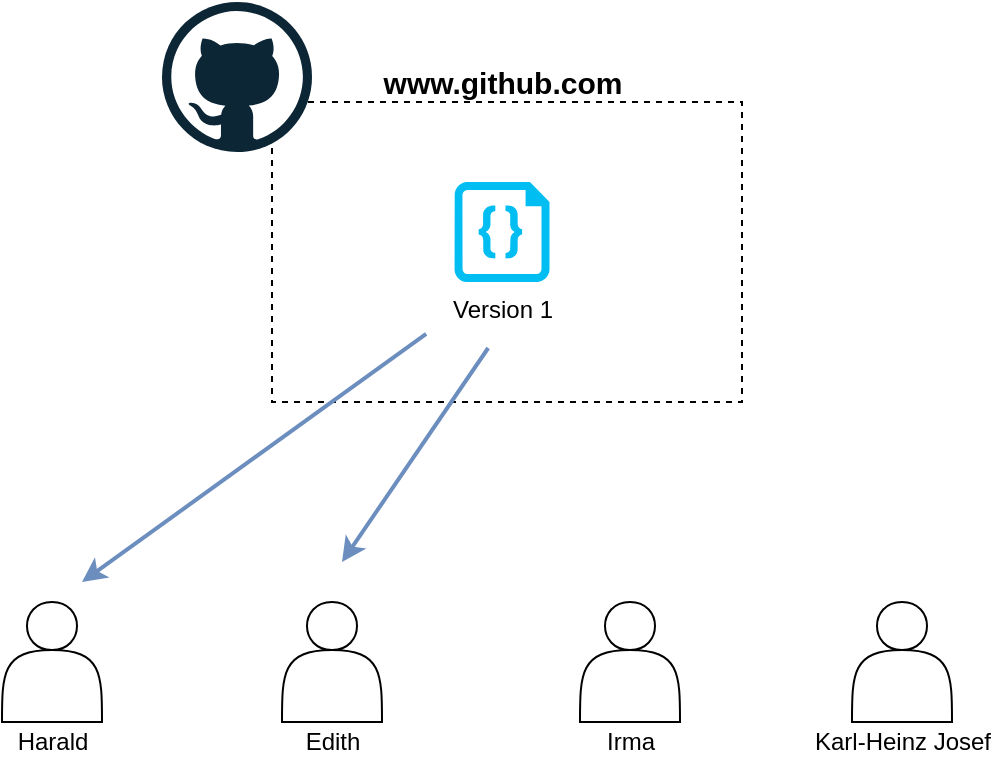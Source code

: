<mxfile version="13.9.9" type="device"><diagram id="mLELTkrEshZycUNj00M1" name="Seite-1"><mxGraphModel dx="1086" dy="966" grid="1" gridSize="10" guides="1" tooltips="1" connect="1" arrows="1" fold="1" page="1" pageScale="1" pageWidth="827" pageHeight="1169" math="0" shadow="0"><root><mxCell id="0"/><mxCell id="1" parent="0"/><mxCell id="-d9JRJhbnOVixZgjBbmk-2" value="" style="rounded=0;whiteSpace=wrap;html=1;dashed=1;fillColor=none;" parent="1" vertex="1"><mxGeometry x="245" y="130" width="235" height="150" as="geometry"/></mxCell><mxCell id="D0kMnF_bHYAbsYn5BUN5-1" value="" style="shape=actor;whiteSpace=wrap;html=1;" parent="1" vertex="1"><mxGeometry x="110" y="380" width="50" height="60" as="geometry"/></mxCell><mxCell id="D0kMnF_bHYAbsYn5BUN5-2" value="" style="shape=actor;whiteSpace=wrap;html=1;" parent="1" vertex="1"><mxGeometry x="535" y="380" width="50" height="60" as="geometry"/></mxCell><mxCell id="D0kMnF_bHYAbsYn5BUN5-3" value="" style="shape=actor;whiteSpace=wrap;html=1;" parent="1" vertex="1"><mxGeometry x="399" y="380" width="50" height="60" as="geometry"/></mxCell><mxCell id="D0kMnF_bHYAbsYn5BUN5-4" value="" style="shape=actor;whiteSpace=wrap;html=1;" parent="1" vertex="1"><mxGeometry x="250" y="380" width="50" height="60" as="geometry"/></mxCell><mxCell id="D0kMnF_bHYAbsYn5BUN5-5" value="Harald" style="text;html=1;align=center;verticalAlign=middle;resizable=0;points=[];autosize=1;" parent="1" vertex="1"><mxGeometry x="110" y="440" width="50" height="20" as="geometry"/></mxCell><mxCell id="D0kMnF_bHYAbsYn5BUN5-6" value="Karl-Heinz Josef" style="text;html=1;align=center;verticalAlign=middle;resizable=0;points=[];autosize=1;" parent="1" vertex="1"><mxGeometry x="510" y="440" width="100" height="20" as="geometry"/></mxCell><mxCell id="D0kMnF_bHYAbsYn5BUN5-7" value="Irma" style="text;html=1;align=center;verticalAlign=middle;resizable=0;points=[];autosize=1;" parent="1" vertex="1"><mxGeometry x="404" y="440" width="40" height="20" as="geometry"/></mxCell><mxCell id="D0kMnF_bHYAbsYn5BUN5-8" value="Edith" style="text;html=1;align=center;verticalAlign=middle;resizable=0;points=[];autosize=1;" parent="1" vertex="1"><mxGeometry x="255" y="440" width="40" height="20" as="geometry"/></mxCell><mxCell id="D0kMnF_bHYAbsYn5BUN5-9" value="Version 1" style="verticalLabelPosition=bottom;html=1;verticalAlign=top;align=center;strokeColor=none;fillColor=#00BEF2;shape=mxgraph.azure.code_file;pointerEvents=1;" parent="1" vertex="1"><mxGeometry x="336.25" y="170" width="47.5" height="50" as="geometry"/></mxCell><mxCell id="-d9JRJhbnOVixZgjBbmk-1" value="" style="dashed=0;outlineConnect=0;html=1;align=center;labelPosition=center;verticalLabelPosition=bottom;verticalAlign=top;shape=mxgraph.weblogos.github;strokeColor=#F19C99;fillColor=#82B366;" parent="1" vertex="1"><mxGeometry x="190" y="80" width="75" height="75" as="geometry"/></mxCell><mxCell id="-d9JRJhbnOVixZgjBbmk-3" value="www.github.com" style="text;html=1;align=center;verticalAlign=middle;resizable=0;points=[];autosize=1;fontStyle=1;fontSize=15;" parent="1" vertex="1"><mxGeometry x="295" y="110" width="130" height="20" as="geometry"/></mxCell><mxCell id="86C9hecTReBltbYcII5Q-1" value="" style="endArrow=classic;html=1;strokeWidth=2;fillColor=#dae8fc;strokeColor=#6c8ebf;exitX=0.328;exitY=0.773;exitDx=0;exitDy=0;exitPerimeter=0;" edge="1" parent="1" source="-d9JRJhbnOVixZgjBbmk-2"><mxGeometry width="50" height="50" relative="1" as="geometry"><mxPoint x="390" y="520" as="sourcePoint"/><mxPoint x="150" y="370" as="targetPoint"/></mxGeometry></mxCell><mxCell id="86C9hecTReBltbYcII5Q-2" value="" style="endArrow=classic;html=1;strokeWidth=2;fillColor=#dae8fc;strokeColor=#6c8ebf;exitX=0.46;exitY=0.82;exitDx=0;exitDy=0;exitPerimeter=0;" edge="1" parent="1" source="-d9JRJhbnOVixZgjBbmk-2"><mxGeometry width="50" height="50" relative="1" as="geometry"><mxPoint x="332.08" y="255.95" as="sourcePoint"/><mxPoint x="280" y="360" as="targetPoint"/></mxGeometry></mxCell></root></mxGraphModel></diagram></mxfile>